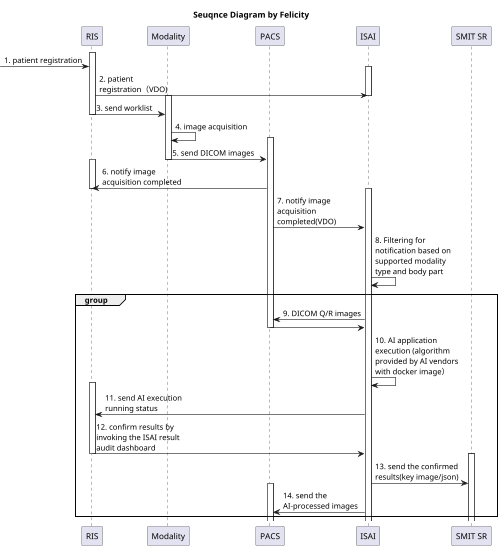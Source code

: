 @startuml
title "Seuqnce Diagram by Felicity"

skinparam maxMessageSize 150
scale 500 width

participant "RIS" as R
participant "Modality" as M
participant "PACS" as P
participant "ISAI" as I
participant "SMIT SR" as S

activate R
 -> R: 1. patient registration
activate I
R -> I: 2. patient registration（VDO)
deactivate I
activate M
R -> M: 3. send worklist
deactivate R
M -> M: 4. image acquisition
activate P
M -> P: 5. send DICOM images
deactivate M
activate R
P -> R: 6. notify image acquisition completed
deactivate R
activate I
P -> I: 7. notify image acquisition completed(VDO)

I -> I: 8. Filtering for notification based on supported modality type and body part

group
P <- I: 9. DICOM Q/R images
P -> I:
deactivate P
I -> I: 10. AI application execution (algorithm provided by AI vendors with docker image）
activate R
I -> R: 11. send AI execution running status
R -> I: 12. confirm results by invoking the ISAI result audit dashboard
deactivate R
activate S
I -> S: 13. send the confirmed results(key image/json)
activate P
I -> P: 14. send the AI-processed images
end

@enduml

/*
优先级和参与者有关。
Actors:
----------
Report Creator ?
Report Reader ?
Rendered Report Reader ?
Report Repository ?
Image Manager/Image Archive
Image Display
Image Display Invoker
Evidence Creator
Evidence Moderator ? <- ISAI
*/